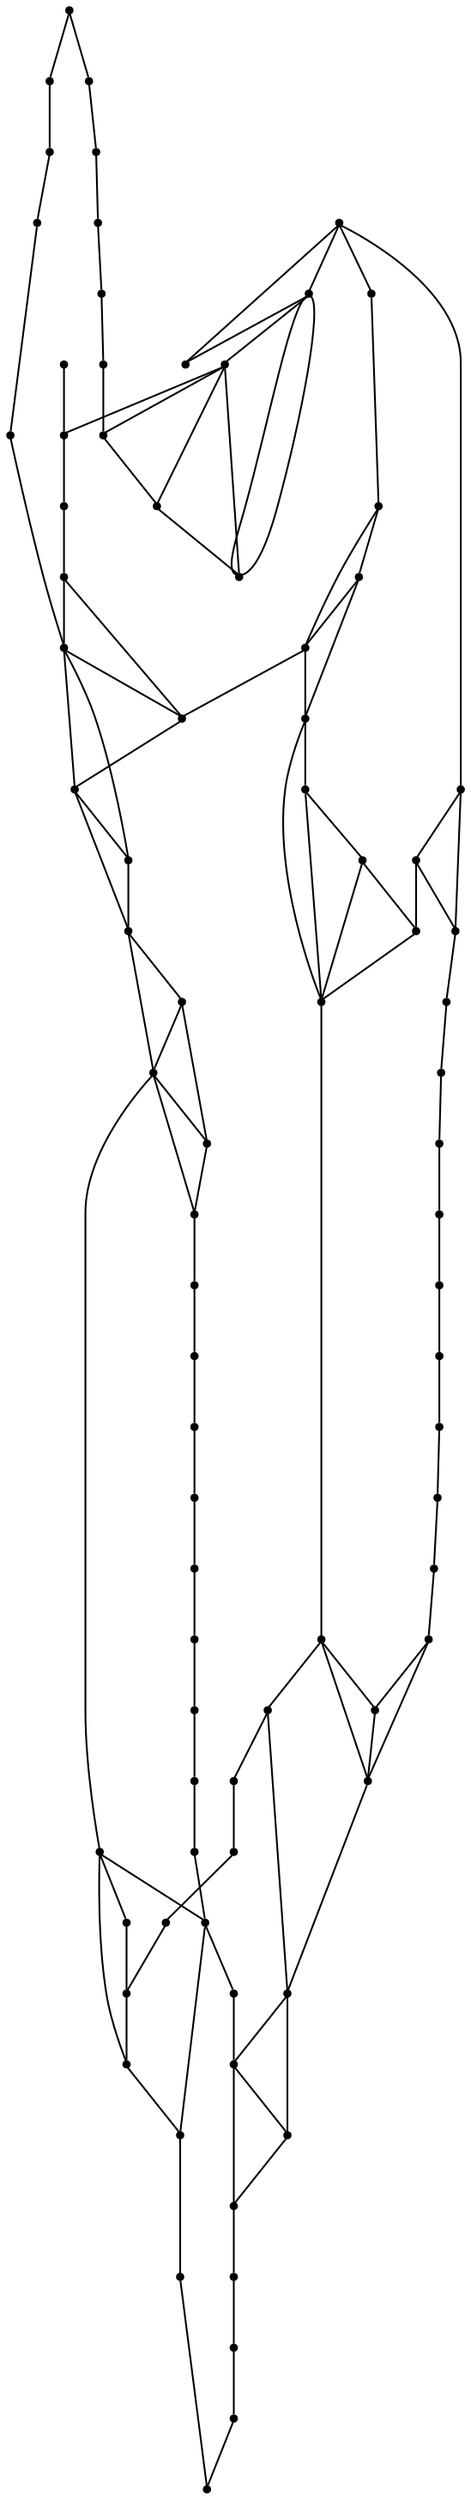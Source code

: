 graph {
  node [shape=point,comment="{\"directed\":false,\"doi\":\"10.1007/11618058_3\",\"figure\":\"6 (3)\"}"]

  v0 [pos="489.874441315407,1683.956236309476"]
  v1 [pos="488.6627793422965,1673.5395696428093"]
  v2 [pos="486.2154342296512,1692.4603727128774"]
  v3 [pos="485.59762445494187,1667.5155904557976"]
  v4 [pos="479.22663403888083,1697.9895856645378"]
  v5 [pos="464.38221293604647,1701.6104009416372"]
  v6 [pos="470.4124954578488,1650.8155769772004"]
  v7 [pos="464.578070494186,1646.693733003405"]
  v8 [pos="447.71661064680234,1634.1395643022329"]
  v9 [pos="462.3568359375,1653.0728605058464"]
  v10 [pos="461.4431175054506,1681.5062152014843"]
  v11 [pos="459.13955759447674,1704.5979128943554"]
  v12 [pos="439.6109375,1710.7770866817903"]
  v13 [pos="452.3133096384447,1697.418716218737"]
  v14 [pos="457.2100426962209,1716.9812149471713"]
  v15 [pos="455.2180187136628,1730.747916963366"]
  v16 [pos="451.8955066769622,1742.1687391069204"]
  v17 [pos="447.77495457848835,1752.3354159461132"]
  v18 [pos="448.2000227107558,1676.1228826310905"]
  v19 [pos="442.69483557412786,1760.5437543657094"]
  v20 [pos="445.9954487645349,1684.8270363277861"]
  v21 [pos="445.7078942587209,1665.1229169633657"]
  v22 [pos="444.19928234011627,1655.5603928036164"]
  v23 [pos="436.8177177961483,1766.7895899878613"]
  v24 [pos="395.25269803779065,1551.3020462459992"]
  v25 [pos="427.2003088662791,1617.1989070044629"]
  v26 [pos="439.96100109011627,1643.527057435778"]
  v27 [pos="430.0716569767442,1770.953109529284"]
  v28 [pos="391.6197231558866,1754.160398907132"]
  v29 [pos="422.7827988735465,1772.7457947201206"]
  v30 [pos="414.36874545784883,1772.7228747473828"]
  v31 [pos="378.9538199491279,1557.5937536027702"]
  v32 [pos="406.6048055959302,1769.2989296383332"]
  v33 [pos="395.1276719204215,1766.6479057735871"]
  v34 [pos="378.3693393441133,1520.9853755103222"]
  v35 [pos="373.74451762354647,1503.6509778764516"]
  v36 [pos="365.94305959302324,1759.7186989254428"]
  v37 [pos="348.98157249273254,1754.9041695064975"]
  v38 [pos="364.0468977107558,1485.6228775448274"]
  v39 [pos="313.5333257630814,1551.3770686255566"]
  v40 [pos="356.0287245639535,1472.6885106828483"]
  v41 [pos="327.4275753997093,1753.1187322404655"]
  v42 [pos="347.21459393168607,1462.993743684557"]
  v43 [pos="338.63383107739827,1457.622904247708"]
  v44 [pos="311.1078715479651,1743.02707778083"]
  v45 [pos="330.06974473110466,1456.1520523495149"]
  v46 [pos="321.543136809593,1459.306266572741"]
  v47 [pos="313.6166606104651,1465.485344992744"]
  v48 [pos="284.8655023619186,1745.381254620023"]
  v49 [pos="304.97756177325584,1478.4354474809438"]
  v50 [pos="299.3890159429506,1487.8771093156608"]
  v51 [pos="291.20416515261627,1579.3436633216015"]
  v52 [pos="296.5791276798692,1567.2103510962597"]
  v53 [pos="301.0351653343023,1526.410383648343"]
  v54 [pos="301.51337095748545,1537.3936918046743"]
  v55 [pos="285.10720839389535,1710.2687464820017"]
  v56 [pos="293.86299509447673,1505.547836091784"]
  v57 [pos="287.29511378088665,1519.5604271358918"]
  v58 [pos="294.19639807412796,1513.4145047929558"]
  v59 [pos="282.49005382449127,1610.1603772905141"]
  v60 [pos="274.9011219113372,1596.8187597062858"]
  v61 [pos="256.0934706577035,1605.733262168037"]
  v62 [pos="246.85842114825581,1626.8010086483432"]
  v63 [pos="265.0868141351744,1737.3478836483432"]
  v64 [pos="238.78191996729652,1774.4145340389682"]
  v65 [pos="267.8091944494913,1602.2104528215202"]
  v66 [pos="261.5778201081032,1601.9561714596225"]
  v67 [pos="248.60040879360463,1740.9437444474968"]
  v68 [pos="247.74608750454215,1615.3103775448276"]
  v69 [pos="242.42008936682413,1633.2895543840202"]
  v70 [pos="234.49779024345926,1675.8989599015981"]
  v71 [pos="228.05491914970926,1681.7312505510124"]
  v72 [pos="239.70813385719478,1732.3020564185254"]
  v73 [pos="235.14790379723837,1760.0354141659213"]
  v74 [pos="227.39645939316858,1781.5062152014843"]
  v75 [pos="220.91713129087935,1703.631205028958"]
  v76 [pos="215.71929505813955,1718.231195873685"]
  v77 [pos="216.19854594385902,1786.397896872627"]
  v78 [pos="211.54352289244187,1734.0562131669792"]
  v79 [pos="208.7690463753634,1747.4020269182"]
  v80 [pos="210.63917605377907,1781.768729951647"]
  v81 [pos="208.85968613735463,1776.2229230668813"]
  v82 [pos="207.3812874727471,1759.2437373267285"]
  v83 [pos="207.19686818677326,1768.9812289343945"]

  v83 -- v82 [id="-2",pos="207.19686818677326,1768.9812289343945 207.3812874727471,1759.2437373267285 207.3812874727471,1759.2437373267285 207.3812874727471,1759.2437373267285"]
  v82 -- v79 [id="-5",pos="207.3812874727471,1759.2437373267285 208.7690463753634,1747.4020269182 208.7690463753634,1747.4020269182 208.7690463753634,1747.4020269182"]
  v79 -- v78 [id="-10",pos="208.7690463753634,1747.4020269182 211.54352289244187,1734.0562131669792 211.54352289244187,1734.0562131669792 211.54352289244187,1734.0562131669792"]
  v81 -- v83 [id="-14",pos="208.85968613735463,1776.2229230668813 207.19686818677326,1768.9812289343945 207.19686818677326,1768.9812289343945 207.19686818677326,1768.9812289343945"]
  v81 -- v80 [id="-26",pos="208.85968613735463,1776.2229230668813 210.63917605377907,1781.768729951647 210.63917605377907,1781.768729951647 210.63917605377907,1781.768729951647"]
  v78 -- v76 [id="-30",pos="211.54352289244187,1734.0562131669792 215.71929505813955,1718.231195873685 215.71929505813955,1718.231195873685 215.71929505813955,1718.231195873685"]
  v76 -- v75 [id="-51",pos="215.71929505813955,1718.231195873685 220.91713129087935,1703.631205028958 220.91713129087935,1703.631205028958 220.91713129087935,1703.631205028958"]
  v80 -- v77 [id="-55",pos="210.63917605377907,1781.768729951647 216.19854594385902,1786.397896872627 216.19854594385902,1786.397896872627 216.19854594385902,1786.397896872627"]
  v75 -- v71 [id="-70",pos="220.91713129087935,1703.631205028958 228.05491914970926,1681.7312505510124 228.05491914970926,1681.7312505510124 228.05491914970926,1681.7312505510124"]
  v77 -- v74 [id="-77",pos="216.19854594385902,1786.397896872627 227.39645939316858,1781.5062152014843 227.39645939316858,1781.5062152014843 227.39645939316858,1781.5062152014843"]
  v74 -- v64 [id="-80",pos="227.39645939316858,1781.5062152014843 238.78191996729652,1774.4145340389682 238.78191996729652,1774.4145340389682 238.78191996729652,1774.4145340389682"]
  v71 -- v70 [id="-87",pos="228.05491914970926,1681.7312505510124 234.49779024345926,1675.8989599015981 234.49779024345926,1675.8989599015981 234.49779024345926,1675.8989599015981"]
  v71 -- v69 [id="-99",pos="228.05491914970926,1681.7312505510124 242.42008936682413,1633.2895543840202 242.42008936682413,1633.2895543840202 242.42008936682413,1633.2895543840202"]
  v69 -- v62 [id="-100",pos="242.42008936682413,1633.2895543840202 246.85842114825581,1626.8010086483432 246.85842114825581,1626.8010086483432 246.85842114825581,1626.8010086483432"]
  v70 -- v75 [id="-114",pos="234.49779024345926,1675.8989599015981 220.91713129087935,1703.631205028958 220.91713129087935,1703.631205028958 220.91713129087935,1703.631205028958"]
  v70 -- v69 [id="-117",pos="234.49779024345926,1675.8989599015981 242.42008936682413,1633.2895543840202 242.42008936682413,1633.2895543840202 242.42008936682413,1633.2895543840202"]
  v73 -- v72 [id="-122",pos="235.14790379723837,1760.0354141659213 239.70813385719478,1732.3020564185254 239.70813385719478,1732.3020564185254 239.70813385719478,1732.3020564185254"]
  v70 -- v72 [id="-123",pos="234.49779024345926,1675.8989599015981 239.70813385719478,1732.3020564185254 239.70813385719478,1732.3020564185254 239.70813385719478,1732.3020564185254"]
  v64 -- v48 [id="-139",pos="238.78191996729652,1774.4145340389682 284.8655023619186,1745.381254620023 284.8655023619186,1745.381254620023 284.8655023619186,1745.381254620023"]
  v62 -- v68 [id="-146",pos="246.85842114825581,1626.8010086483432 247.74608750454215,1615.3103775448276 247.74608750454215,1615.3103775448276 247.74608750454215,1615.3103775448276"]
  v69 -- v62 [id="-152",pos="242.42008936682413,1633.2895543840202 244.6705078125,1620.0353887346062 244.6705078125,1620.0353887346062 244.6705078125,1620.0353887346062 245.61652207485466,1620.227013693916 245.61652207485466,1620.227013693916 245.61652207485466,1620.227013693916 246.85842114825581,1626.8010086483432 246.85842114825581,1626.8010086483432 246.85842114825581,1626.8010086483432"]
  v72 -- v67 [id="-154",pos="239.70813385719478,1732.3020564185254 248.60040879360463,1740.9437444474968 248.60040879360463,1740.9437444474968 248.60040879360463,1740.9437444474968"]
  v68 -- v61 [id="-171",pos="247.74608750454215,1615.3103775448276 256.0934706577035,1605.733262168037 256.0934706577035,1605.733262168037 256.0934706577035,1605.733262168037"]
  v61 -- v57 [id="-172",pos="256.0934706577035,1605.733262168037 287.29511378088665,1519.5604271358918 287.29511378088665,1519.5604271358918 287.29511378088665,1519.5604271358918"]
  v67 -- v63 [id="-179",pos="248.60040879360463,1740.9437444474968 265.0868141351744,1737.3478836483432 265.0868141351744,1737.3478836483432 265.0868141351744,1737.3478836483432"]
  v62 -- v70 [id="-186",pos="246.85842114825581,1626.8010086483432 234.49779024345926,1675.8989599015981 234.49779024345926,1675.8989599015981 234.49779024345926,1675.8989599015981"]
  v61 -- v66 [id="-191",pos="256.0934706577035,1605.733262168037 261.5778201081032,1601.9561714596225 261.5778201081032,1601.9561714596225 261.5778201081032,1601.9561714596225"]
  v66 -- v65 [id="-196",pos="261.5778201081032,1601.9561714596225 267.8091944494913,1602.2104528215202 267.8091944494913,1602.2104528215202 267.8091944494913,1602.2104528215202"]
  v65 -- v60 [id="-209",pos="267.8091944494913,1602.2104528215202 274.9011219113372,1596.8187597062858 274.9011219113372,1596.8187597062858 274.9011219113372,1596.8187597062858"]
  v63 -- v55 [id="-218",pos="265.0868141351744,1737.3478836483432 285.10720839389535,1710.2687464820017 285.10720839389535,1710.2687464820017 285.10720839389535,1710.2687464820017"]
  v63 -- v48 [id="-221",pos="265.0868141351744,1737.3478836483432 284.8655023619186,1745.381254620023 284.8655023619186,1745.381254620023 284.8655023619186,1745.381254620023"]
  v65 -- v59 [id="-225",pos="267.8091944494913,1602.2104528215202 282.49005382449127,1610.1603772905141 282.49005382449127,1610.1603772905141 282.49005382449127,1610.1603772905141"]
  v60 -- v51 [id="-232",pos="274.9011219113372,1596.8187597062858 291.20416515261627,1579.3436633216015 291.20416515261627,1579.3436633216015 291.20416515261627,1579.3436633216015"]
  v60 -- v59 [id="-233",pos="274.9011219113372,1596.8187597062858 282.49005382449127,1610.1603772905141 282.49005382449127,1610.1603772905141 282.49005382449127,1610.1603772905141"]
  v59 -- v51 [id="-242",pos="282.49005382449127,1610.1603772905141 291.20416515261627,1579.3436633216015 291.20416515261627,1579.3436633216015 291.20416515261627,1579.3436633216015"]
  v51 -- v52 [id="-244",pos="291.20416515261627,1579.3436633216015 296.5791276798692,1567.2103510962597 296.5791276798692,1567.2103510962597 296.5791276798692,1567.2103510962597"]
  v59 -- v55 [id="-246",pos="282.49005382449127,1610.1603772905141 285.10720839389535,1710.2687464820017 285.10720839389535,1710.2687464820017 285.10720839389535,1710.2687464820017"]
  v48 -- v55 [id="-252",pos="284.8655023619186,1745.381254620023 285.10720839389535,1710.2687464820017 285.10720839389535,1710.2687464820017 285.10720839389535,1710.2687464820017"]
  v61 -- v62 [id="-261",pos="256.0934706577035,1605.733262168037 246.85842114825581,1626.8010086483432 246.85842114825581,1626.8010086483432 246.85842114825581,1626.8010086483432"]
  v55 -- v44 [id="-262",pos="285.10720839389535,1710.2687464820017 311.1078715479651,1743.02707778083 311.1078715479651,1743.02707778083 311.1078715479651,1743.02707778083"]
  v48 -- v44 [id="-264",pos="284.8655023619186,1745.381254620023 311.1078715479651,1743.02707778083 311.1078715479651,1743.02707778083 311.1078715479651,1743.02707778083"]
  v48 -- v41 [id="-266",pos="284.8655023619186,1745.381254620023 327.4275753997093,1753.1187322404655 327.4275753997093,1753.1187322404655 327.4275753997093,1753.1187322404655"]
  v57 -- v56 [id="-267",pos="287.29511378088665,1519.5604271358918 293.86299509447673,1505.547836091784 293.86299509447673,1505.547836091784 293.86299509447673,1505.547836091784"]
  v56 -- v50 [id="-268",pos="293.86299509447673,1505.547836091784 299.3890159429506,1487.8771093156608 299.3890159429506,1487.8771093156608 299.3890159429506,1487.8771093156608"]
  v50 -- v49 [id="-271",pos="299.3890159429506,1487.8771093156608 304.97756177325584,1478.4354474809438 304.97756177325584,1478.4354474809438 304.97756177325584,1478.4354474809438"]
  v57 -- v58 [id="-276",pos="287.29511378088665,1519.5604271358918 294.19639807412796,1513.4145047929558 294.19639807412796,1513.4145047929558 294.19639807412796,1513.4145047929558"]
  v52 -- v39 [id="-285",pos="296.5791276798692,1567.2103510962597 313.5333257630814,1551.3770686255566 313.5333257630814,1551.3770686255566 313.5333257630814,1551.3770686255566"]
  v58 -- v56 [id="-292",pos="294.19639807412796,1513.4145047929558 293.86299509447673,1505.547836091784 293.86299509447673,1505.547836091784 293.86299509447673,1505.547836091784"]
  v58 -- v53 [id="-304",pos="294.19639807412796,1513.4145047929558 301.0351653343023,1526.410383648343 301.0351653343023,1526.410383648343 301.0351653343023,1526.410383648343"]
  v52 -- v54 [id="-311",pos="296.5791276798692,1567.2103510962597 301.51337095748545,1537.3936918046743 301.51337095748545,1537.3936918046743 301.51337095748545,1537.3936918046743"]
  v49 -- v47 [id="-326",pos="304.97756177325584,1478.4354474809438 313.6166606104651,1465.485344992744 313.6166606104651,1465.485344992744 313.6166606104651,1465.485344992744"]
  v54 -- v53 [id="-328",pos="301.51337095748545,1537.3936918046743 301.0351653343023,1526.410383648343 301.0351653343023,1526.410383648343 301.0351653343023,1526.410383648343"]
  v53 -- v39 [id="-341",pos="301.0351653343023,1526.410383648343 313.5333257630814,1551.3770686255566 313.5333257630814,1551.3770686255566 313.5333257630814,1551.3770686255566"]
  v54 -- v39 [id="-344",pos="301.51337095748545,1537.3936918046743 313.5333257630814,1551.3770686255566 313.5333257630814,1551.3770686255566 313.5333257630814,1551.3770686255566"]
  v47 -- v46 [id="-352",pos="313.6166606104651,1465.485344992744 321.543136809593,1459.306266572741 321.543136809593,1459.306266572741 321.543136809593,1459.306266572741"]
  v39 -- v51 [id="-367",pos="313.5333257630814,1551.3770686255566 291.20416515261627,1579.3436633216015 291.20416515261627,1579.3436633216015 291.20416515261627,1579.3436633216015"]
  v44 -- v41 [id="-374",pos="311.1078715479651,1743.02707778083 327.4275753997093,1753.1187322404655 327.4275753997093,1753.1187322404655 327.4275753997093,1753.1187322404655"]
  v44 -- v37 [id="-375",pos="311.1078715479651,1743.02707778083 348.98157249273254,1754.9041695064975 348.98157249273254,1754.9041695064975 348.98157249273254,1754.9041695064975"]
  v46 -- v45 [id="-378",pos="321.543136809593,1459.306266572741 330.06974473110466,1456.1520523495149 330.06974473110466,1456.1520523495149 330.06974473110466,1456.1520523495149"]
  v39 -- v31 [id="-382",pos="313.5333257630814,1551.3770686255566 378.9538199491279,1557.5937536027702 378.9538199491279,1557.5937536027702 378.9538199491279,1557.5937536027702"]
  v45 -- v43 [id="-390",pos="330.06974473110466,1456.1520523495149 338.63383107739827,1457.622904247708 338.63383107739827,1457.622904247708 338.63383107739827,1457.622904247708"]
  v41 -- v37 [id="-404",pos="327.4275753997093,1753.1187322404655 348.98157249273254,1754.9041695064975 348.98157249273254,1754.9041695064975 348.98157249273254,1754.9041695064975"]
  v37 -- v36 [id="-406",pos="348.98157249273254,1754.9041695064975 365.94305959302324,1759.7186989254428 365.94305959302324,1759.7186989254428 365.94305959302324,1759.7186989254428"]
  v43 -- v42 [id="-410",pos="338.63383107739827,1457.622904247708 347.21459393168607,1462.993743684557 347.21459393168607,1462.993743684557 347.21459393168607,1462.993743684557"]
  v42 -- v40 [id="-420",pos="347.21459393168607,1462.993743684557 356.0287245639535,1472.6885106828483 356.0287245639535,1472.6885106828483 356.0287245639535,1472.6885106828483"]
  v40 -- v38 [id="-434",pos="356.0287245639535,1472.6885106828483 364.0468977107558,1485.6228775448274 364.0468977107558,1485.6228775448274 364.0468977107558,1485.6228775448274"]
  v37 -- v28 [id="-437",pos="348.98157249273254,1754.9041695064975 391.6197231558866,1754.160398907132 391.6197231558866,1754.160398907132 391.6197231558866,1754.160398907132"]
  v38 -- v35 [id="-448",pos="364.0468977107558,1485.6228775448274 373.74451762354647,1503.6509778764516 373.74451762354647,1503.6509778764516 373.74451762354647,1503.6509778764516"]
  v35 -- v34 [id="-463",pos="373.74451762354647,1503.6509778764516 378.3693393441133,1520.9853755103222 378.3693393441133,1520.9853755103222 378.3693393441133,1520.9853755103222"]
  v36 -- v28 [id="-466",pos="365.94305959302324,1759.7186989254428 391.6197231558866,1754.160398907132 391.6197231558866,1754.160398907132 391.6197231558866,1754.160398907132"]
  v36 -- v33 [id="-467",pos="365.94305959302324,1759.7186989254428 395.1276719204215,1766.6479057735871 395.1276719204215,1766.6479057735871 395.1276719204215,1766.6479057735871"]
  v35 -- v24 [id="-477",pos="373.74451762354647,1503.6509778764516 395.25269803779065,1551.3020462459992 395.25269803779065,1551.3020462459992 395.25269803779065,1551.3020462459992"]
  v31 -- v34 [id="-486",pos="378.9538199491279,1557.5937536027702 378.3693393441133,1520.9853755103222 378.3693393441133,1520.9853755103222 378.3693393441133,1520.9853755103222"]
  v34 -- v24 [id="-490",pos="378.3693393441133,1520.9853755103222 395.25269803779065,1551.3020462459992 395.25269803779065,1551.3020462459992 395.25269803779065,1551.3020462459992"]
  v31 -- v25 [id="-492",pos="378.9538199491279,1557.5937536027702 427.2003088662791,1617.1989070044629 427.2003088662791,1617.1989070044629 427.2003088662791,1617.1989070044629"]
  v31 -- v24 [id="-493",pos="378.9538199491279,1557.5937536027702 395.25269803779065,1551.3020462459992 395.25269803779065,1551.3020462459992 395.25269803779065,1551.3020462459992"]
  v28 -- v33 [id="-501",pos="391.6197231558866,1754.160398907132 395.1276719204215,1766.6479057735871 395.1276719204215,1766.6479057735871 395.1276719204215,1766.6479057735871"]
  v28 -- v12 [id="-505",pos="391.6197231558866,1754.160398907132 439.6109375,1710.7770866817903 439.6109375,1710.7770866817903 439.6109375,1710.7770866817903"]
  v28 -- v32 [id="-508",pos="391.6197231558866,1754.160398907132 406.6048055959302,1769.2989296383332 406.6048055959302,1769.2989296383332 406.6048055959302,1769.2989296383332"]
  v24 -- v8 [id="-517",pos="395.25269803779065,1551.3020462459992 447.71661064680234,1634.1395643022329 447.71661064680234,1634.1395643022329 447.71661064680234,1634.1395643022329"]
  v33 -- v32 [id="-520",pos="395.1276719204215,1766.6479057735871 406.6048055959302,1769.2989296383332 406.6048055959302,1769.2989296383332 406.6048055959302,1769.2989296383332"]
  v32 -- v30 [id="-521",pos="406.6048055959302,1769.2989296383332 414.36874545784883,1772.7228747473828 414.36874545784883,1772.7228747473828 414.36874545784883,1772.7228747473828"]
  v30 -- v29 [id="-531",pos="414.36874545784883,1772.7228747473828 422.7827988735465,1772.7457947201206 422.7827988735465,1772.7457947201206 422.7827988735465,1772.7457947201206"]
  v29 -- v27 [id="-538",pos="422.7827988735465,1772.7457947201206 430.0716569767442,1770.953109529284 430.0716569767442,1770.953109529284 430.0716569767442,1770.953109529284"]
  v27 -- v23 [id="-548",pos="430.0716569767442,1770.953109529284 436.8177177961483,1766.7895899878613 436.8177177961483,1766.7895899878613 436.8177177961483,1766.7895899878613"]
  v25 -- v26 [id="-561",pos="427.2003088662791,1617.1989070044629 439.96100109011627,1643.527057435778 439.96100109011627,1643.527057435778 439.96100109011627,1643.527057435778"]
  v25 -- v8 [id="-564",pos="427.2003088662791,1617.1989070044629 447.71661064680234,1634.1395643022329 447.71661064680234,1634.1395643022329 447.71661064680234,1634.1395643022329"]
  v23 -- v19 [id="-573",pos="436.8177177961483,1766.7895899878613 442.69483557412786,1760.5437543657094 442.69483557412786,1760.5437543657094 442.69483557412786,1760.5437543657094"]
  v19 -- v17 [id="-577",pos="442.69483557412786,1760.5437543657094 447.77495457848835,1752.3354159461132 447.77495457848835,1752.3354159461132 447.77495457848835,1752.3354159461132"]
  v26 -- v22 [id="-587",pos="439.96100109011627,1643.527057435778 444.19928234011627,1655.5603928036164 444.19928234011627,1655.5603928036164 444.19928234011627,1655.5603928036164"]
  v12 -- v13 [id="-595",pos="439.6109375,1710.7770866817903 452.3133096384447,1697.418716218737 452.3133096384447,1697.418716218737 452.3133096384447,1697.418716218737"]
  v22 -- v21 [id="-597",pos="444.19928234011627,1655.5603928036164 445.7078942587209,1665.1229169633657 445.7078942587209,1665.1229169633657 445.7078942587209,1665.1229169633657"]
  v12 -- v11 [id="-603",pos="439.6109375,1710.7770866817903 459.13955759447674,1704.5979128943554 459.13955759447674,1704.5979128943554 459.13955759447674,1704.5979128943554"]
  v11 -- v5 [id="-604",pos="459.13955759447674,1704.5979128943554 464.38221293604647,1701.6104009416372 464.38221293604647,1701.6104009416372 464.38221293604647,1701.6104009416372"]
  v12 -- v20 [id="-608",pos="439.6109375,1710.7770866817903 445.9954487645349,1684.8270363277861 445.9954487645349,1684.8270363277861 445.9954487645349,1684.8270363277861"]
  v17 -- v16 [id="-610",pos="447.77495457848835,1752.3354159461132 451.8955066769622,1742.1687391069204 451.8955066769622,1742.1687391069204 451.8955066769622,1742.1687391069204"]
  v21 -- v18 [id="-625",pos="445.7078942587209,1665.1229169633657 448.2000227107558,1676.1228826310905 448.2000227107558,1676.1228826310905 448.2000227107558,1676.1228826310905"]
  v20 -- v18 [id="-627",pos="445.9954487645349,1684.8270363277861 448.2000227107558,1676.1228826310905 448.2000227107558,1676.1228826310905 448.2000227107558,1676.1228826310905"]
  v16 -- v15 [id="-656",pos="451.8955066769622,1742.1687391069204 455.2180187136628,1730.747916963366 455.2180187136628,1730.747916963366 455.2180187136628,1730.747916963366"]
  v18 -- v13 [id="-663",pos="448.2000227107558,1676.1228826310905 452.3133096384447,1697.418716218737 452.3133096384447,1697.418716218737 452.3133096384447,1697.418716218737"]
  v8 -- v9 [id="-666",pos="447.71661064680234,1634.1395643022329 462.3568359375,1653.0728605058464 462.3568359375,1653.0728605058464 462.3568359375,1653.0728605058464"]
  v8 -- v7 [id="-667",pos="447.71661064680234,1634.1395643022329 464.578070494186,1646.693733003405 464.578070494186,1646.693733003405 464.578070494186,1646.693733003405"]
  v7 -- v6 [id="-668",pos="464.578070494186,1646.693733003405 470.4124954578488,1650.8155769772004 470.4124954578488,1650.8155769772004 470.4124954578488,1650.8155769772004"]
  v15 -- v14 [id="-678",pos="455.2180187136628,1730.747916963366 457.2100426962209,1716.9812149471713 457.2100426962209,1716.9812149471713 457.2100426962209,1716.9812149471713"]
  v13 -- v5 [id="-686",pos="452.3133096384447,1697.418716218737 464.38221293604647,1701.6104009416372 464.38221293604647,1701.6104009416372 464.38221293604647,1701.6104009416372"]
  v14 -- v11 [id="-692",pos="457.2100426962209,1716.9812149471713 459.13955759447674,1704.5979128943554 459.13955759447674,1704.5979128943554 459.13955759447674,1704.5979128943554"]
  v11 -- v10 [id="-711",pos="459.13955759447674,1704.5979128943554 461.4431175054506,1681.5062152014843 461.4431175054506,1681.5062152014843 461.4431175054506,1681.5062152014843"]
  v10 -- v9 [id="-723",pos="461.4431175054506,1681.5062152014843 462.3568359375,1653.0728605058464 462.3568359375,1653.0728605058464 462.3568359375,1653.0728605058464"]
  v9 -- v7 [id="-734",pos="462.3568359375,1653.0728605058464 464.578070494186,1646.693733003405 464.578070494186,1646.693733003405 464.578070494186,1646.693733003405"]
  v9 -- v6 [id="-740",pos="462.3568359375,1653.0728605058464 470.4124954578488,1650.8155769772004 470.4124954578488,1650.8155769772004 470.4124954578488,1650.8155769772004"]
  v5 -- v4 [id="-743",pos="464.38221293604647,1701.6104009416372 479.22663403888083,1697.9895856645378 479.22663403888083,1697.9895856645378 479.22663403888083,1697.9895856645378"]
  v4 -- v2 [id="-777",pos="479.22663403888083,1697.9895856645378 486.2154342296512,1692.4603727128774 486.2154342296512,1692.4603727128774 486.2154342296512,1692.4603727128774"]
  v1 -- v0 [id="-778",pos="488.6627793422965,1673.5395696428093 489.874441315407,1683.956236309476 489.874441315407,1683.956236309476 489.874441315407,1683.956236309476"]
  v0 -- v2 [id="-782",pos="489.874441315407,1683.956236309476 486.2154342296512,1692.4603727128774 486.2154342296512,1692.4603727128774 486.2154342296512,1692.4603727128774"]
  v3 -- v1 [id="-791",pos="485.59762445494187,1667.5155904557976 488.6627793422965,1673.5395696428093 488.6627793422965,1673.5395696428093 488.6627793422965,1673.5395696428093"]
  v6 -- v3 [id="-829",pos="470.4124954578488,1650.8155769772004 485.59762445494187,1667.5155904557976 485.59762445494187,1667.5155904557976 485.59762445494187,1667.5155904557976"]
}
